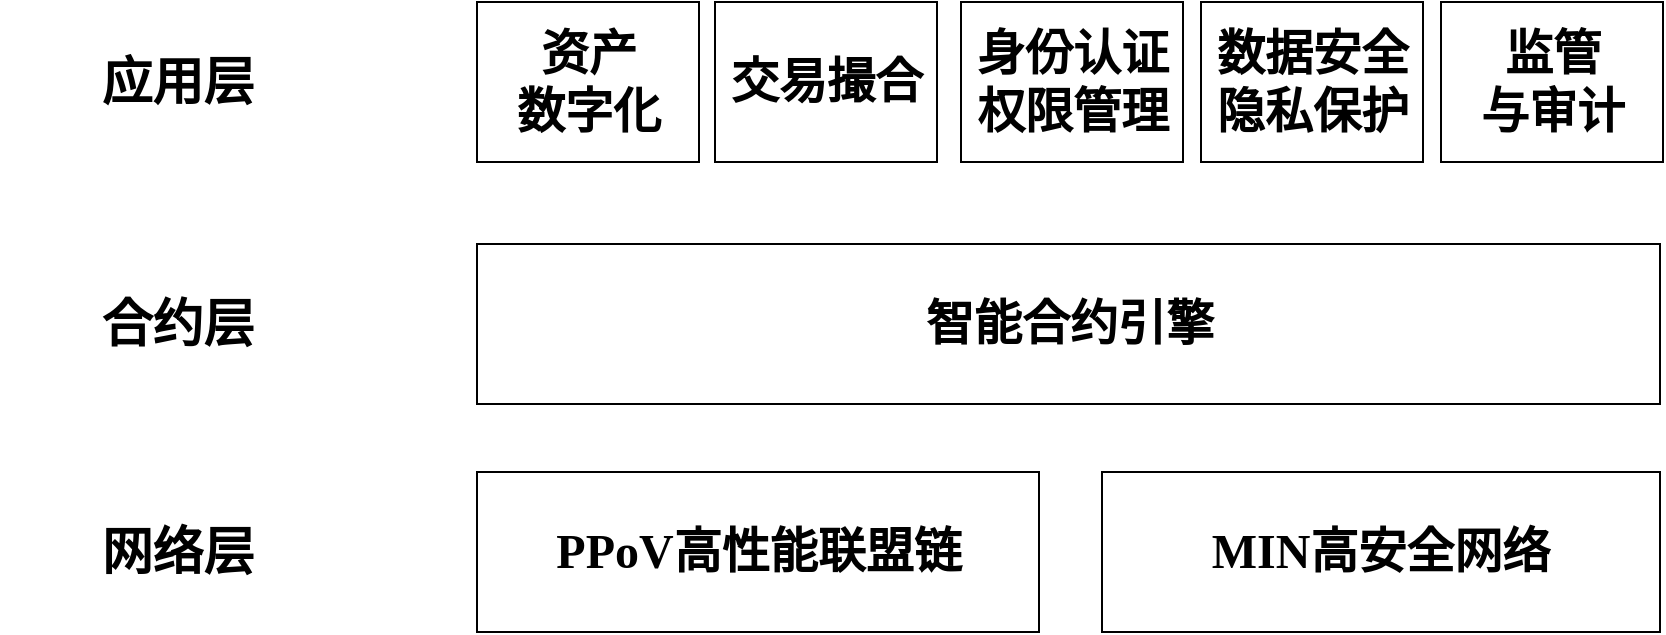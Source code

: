 <mxfile version="24.6.5" type="github">
  <diagram name="页-1" id="84-zk4sHA_rQrC2mLFSZ">
    <mxGraphModel dx="984" dy="1135" grid="1" gridSize="10" guides="1" tooltips="1" connect="1" arrows="1" fold="1" page="1" pageScale="1" pageWidth="1169" pageHeight="827" math="0" shadow="0">
      <root>
        <mxCell id="0" />
        <mxCell id="1" parent="0" />
        <UserObject label="&lt;div style=&quot;font-size: 1px&quot;&gt;&lt;font style=&quot;font-size: 25.4px; font-family: &amp;quot;Times New Roman&amp;quot;; direction: ltr; letter-spacing: 0px; line-height: 120%; opacity: 1;&quot;&gt;&lt;b&gt;应用层&lt;/b&gt;&lt;br&gt;&lt;/font&gt;&lt;/div&gt;" tags="背景" id="YedZbIMOWQt9cjqS6kRY-11">
          <mxCell style="verticalAlign=middle;align=center;overflow=width;vsdxID=12;fillColor=none;gradientColor=none;shape=stencil(nZBLDoAgDERP0z3SIyjew0SURgSD+Lu9kMZoXLhwN9O+tukAlrNpJg1SzDH4QW/URgNYgZTkjA4UkwJUgGXng+6DX1zLfmoymdXo17xh5zmRJ6Q42BWCfc2oJfdAr+Yv+AP9Cb7OJ3H/2JG1HNGz/84klThPVCc=);strokeColor=none;points=[];labelBackgroundColor=none;rounded=0;html=1;whiteSpace=wrap;" vertex="1" parent="1">
            <mxGeometry x="190" y="249" width="178" height="50" as="geometry" />
          </mxCell>
        </UserObject>
        <UserObject label="&lt;div style=&quot;font-size: 1px&quot;&gt;&lt;font style=&quot;font-size: 25.4px; font-family: &amp;quot;Times New Roman&amp;quot;; direction: ltr; letter-spacing: 0px; line-height: 120%; opacity: 1;&quot;&gt;&lt;b&gt;合约层&lt;/b&gt;&lt;br&gt;&lt;/font&gt;&lt;/div&gt;" tags="背景" id="YedZbIMOWQt9cjqS6kRY-12">
          <mxCell style="verticalAlign=middle;align=center;overflow=width;vsdxID=12;fillColor=none;gradientColor=none;shape=stencil(nZBLDoAgDERP0z3SIyjew0SURgSD+Lu9kMZoXLhwN9O+tukAlrNpJg1SzDH4QW/URgNYgZTkjA4UkwJUgGXng+6DX1zLfmoymdXo17xh5zmRJ6Q42BWCfc2oJfdAr+Yv+AP9Cb7OJ3H/2JG1HNGz/84klThPVCc=);strokeColor=none;points=[];labelBackgroundColor=none;rounded=0;html=1;whiteSpace=wrap;" vertex="1" parent="1">
            <mxGeometry x="190" y="370" width="178" height="50" as="geometry" />
          </mxCell>
        </UserObject>
        <UserObject label="&lt;div style=&quot;font-size: 1px&quot;&gt;&lt;font style=&quot;font-size: 25.4px; font-family: &amp;quot;Times New Roman&amp;quot;; direction: ltr; letter-spacing: 0px; line-height: 120%; opacity: 1;&quot;&gt;&lt;b&gt;网络层&lt;/b&gt;&lt;br&gt;&lt;/font&gt;&lt;/div&gt;" tags="背景" id="YedZbIMOWQt9cjqS6kRY-13">
          <mxCell style="verticalAlign=middle;align=center;overflow=width;vsdxID=12;fillColor=none;gradientColor=none;shape=stencil(nZBLDoAgDERP0z3SIyjew0SURgSD+Lu9kMZoXLhwN9O+tukAlrNpJg1SzDH4QW/URgNYgZTkjA4UkwJUgGXng+6DX1zLfmoymdXo17xh5zmRJ6Q42BWCfc2oJfdAr+Yv+AP9Cb7OJ3H/2JG1HNGz/84klThPVCc=);strokeColor=none;points=[];labelBackgroundColor=none;rounded=0;html=1;whiteSpace=wrap;" vertex="1" parent="1">
            <mxGeometry x="190" y="484" width="178" height="50" as="geometry" />
          </mxCell>
        </UserObject>
        <mxCell id="YedZbIMOWQt9cjqS6kRY-14" value="&lt;font style=&quot;font-size: 24px;&quot;&gt;&lt;b&gt;资产&lt;/b&gt;&lt;/font&gt;&lt;div&gt;&lt;font style=&quot;font-size: 24px;&quot;&gt;&lt;b&gt;数字化&lt;/b&gt;&lt;/font&gt;&lt;/div&gt;" style="rounded=0;whiteSpace=wrap;html=1;strokeColor=#000000;" vertex="1" parent="1">
          <mxGeometry x="428.5" y="234" width="111" height="80" as="geometry" />
        </mxCell>
        <mxCell id="YedZbIMOWQt9cjqS6kRY-15" value="&lt;span style=&quot;font-size: 24px;&quot;&gt;&lt;b&gt;交易撮合&lt;/b&gt;&lt;/span&gt;" style="rounded=0;whiteSpace=wrap;html=1;strokeColor=#000000;" vertex="1" parent="1">
          <mxGeometry x="547.5" y="234" width="111" height="80" as="geometry" />
        </mxCell>
        <mxCell id="YedZbIMOWQt9cjqS6kRY-16" value="&lt;span style=&quot;font-size: 24px;&quot;&gt;&lt;b&gt;身份认证&lt;br&gt;权限管理&lt;/b&gt;&lt;/span&gt;" style="rounded=0;whiteSpace=wrap;html=1;strokeColor=#000000;" vertex="1" parent="1">
          <mxGeometry x="670.5" y="234" width="111" height="80" as="geometry" />
        </mxCell>
        <mxCell id="YedZbIMOWQt9cjqS6kRY-17" value="&lt;span style=&quot;font-size: 24px;&quot;&gt;&lt;b&gt;数据安全&lt;br&gt;隐私保护&lt;/b&gt;&lt;/span&gt;" style="rounded=0;whiteSpace=wrap;html=1;strokeColor=#000000;" vertex="1" parent="1">
          <mxGeometry x="790.5" y="234" width="111" height="80" as="geometry" />
        </mxCell>
        <mxCell id="YedZbIMOWQt9cjqS6kRY-18" value="&lt;span style=&quot;font-size: 24px;&quot;&gt;&lt;b&gt;监管&lt;br&gt;与审计&lt;/b&gt;&lt;/span&gt;" style="rounded=0;whiteSpace=wrap;html=1;strokeColor=#000000;" vertex="1" parent="1">
          <mxGeometry x="910.5" y="234" width="111" height="80" as="geometry" />
        </mxCell>
        <mxCell id="YedZbIMOWQt9cjqS6kRY-19" value="&lt;span style=&quot;font-size: 24px;&quot;&gt;&lt;b&gt;智能合约引擎&lt;/b&gt;&lt;/span&gt;" style="rounded=0;whiteSpace=wrap;html=1;strokeColor=#000000;" vertex="1" parent="1">
          <mxGeometry x="428.5" y="355" width="591.5" height="80" as="geometry" />
        </mxCell>
        <mxCell id="YedZbIMOWQt9cjqS6kRY-20" value="&lt;span style=&quot;font-size: 24px;&quot;&gt;&lt;b&gt;&lt;font face=&quot;Times New Roman&quot;&gt;PPoV高性能联盟链&lt;/font&gt;&lt;/b&gt;&lt;/span&gt;" style="rounded=0;whiteSpace=wrap;html=1;strokeColor=#000000;" vertex="1" parent="1">
          <mxGeometry x="428.5" y="469" width="281" height="80" as="geometry" />
        </mxCell>
        <mxCell id="YedZbIMOWQt9cjqS6kRY-21" value="&lt;span style=&quot;font-size: 24px;&quot;&gt;&lt;b&gt;&lt;font face=&quot;Times New Roman&quot;&gt;MIN高安全网络&lt;/font&gt;&lt;/b&gt;&lt;/span&gt;" style="rounded=0;whiteSpace=wrap;html=1;strokeColor=#000000;" vertex="1" parent="1">
          <mxGeometry x="741" y="469" width="279" height="80" as="geometry" />
        </mxCell>
      </root>
    </mxGraphModel>
  </diagram>
</mxfile>
